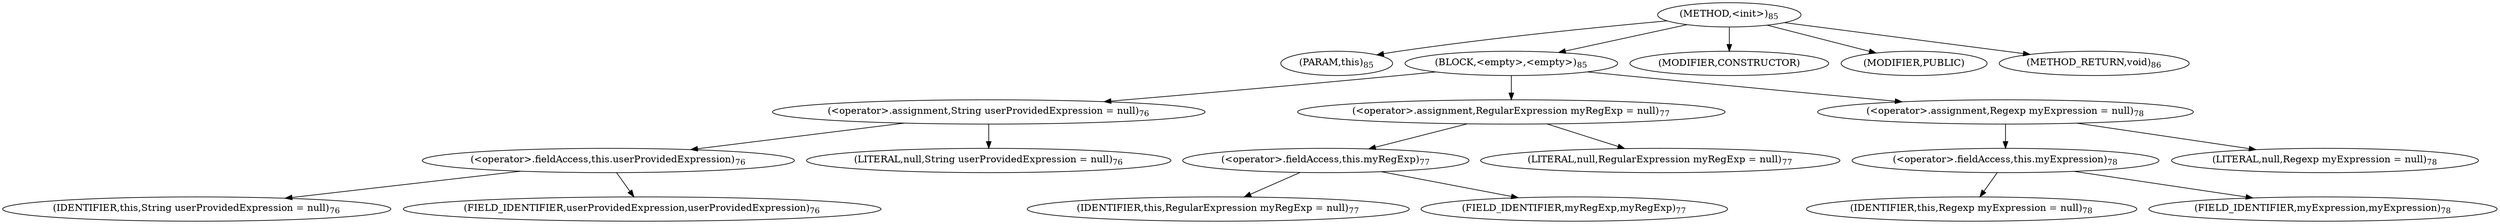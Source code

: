 digraph "&lt;init&gt;" {  
"33" [label = <(METHOD,&lt;init&gt;)<SUB>85</SUB>> ]
"34" [label = <(PARAM,this)<SUB>85</SUB>> ]
"35" [label = <(BLOCK,&lt;empty&gt;,&lt;empty&gt;)<SUB>85</SUB>> ]
"36" [label = <(&lt;operator&gt;.assignment,String userProvidedExpression = null)<SUB>76</SUB>> ]
"37" [label = <(&lt;operator&gt;.fieldAccess,this.userProvidedExpression)<SUB>76</SUB>> ]
"38" [label = <(IDENTIFIER,this,String userProvidedExpression = null)<SUB>76</SUB>> ]
"39" [label = <(FIELD_IDENTIFIER,userProvidedExpression,userProvidedExpression)<SUB>76</SUB>> ]
"40" [label = <(LITERAL,null,String userProvidedExpression = null)<SUB>76</SUB>> ]
"41" [label = <(&lt;operator&gt;.assignment,RegularExpression myRegExp = null)<SUB>77</SUB>> ]
"42" [label = <(&lt;operator&gt;.fieldAccess,this.myRegExp)<SUB>77</SUB>> ]
"43" [label = <(IDENTIFIER,this,RegularExpression myRegExp = null)<SUB>77</SUB>> ]
"44" [label = <(FIELD_IDENTIFIER,myRegExp,myRegExp)<SUB>77</SUB>> ]
"45" [label = <(LITERAL,null,RegularExpression myRegExp = null)<SUB>77</SUB>> ]
"46" [label = <(&lt;operator&gt;.assignment,Regexp myExpression = null)<SUB>78</SUB>> ]
"47" [label = <(&lt;operator&gt;.fieldAccess,this.myExpression)<SUB>78</SUB>> ]
"48" [label = <(IDENTIFIER,this,Regexp myExpression = null)<SUB>78</SUB>> ]
"49" [label = <(FIELD_IDENTIFIER,myExpression,myExpression)<SUB>78</SUB>> ]
"50" [label = <(LITERAL,null,Regexp myExpression = null)<SUB>78</SUB>> ]
"51" [label = <(MODIFIER,CONSTRUCTOR)> ]
"52" [label = <(MODIFIER,PUBLIC)> ]
"53" [label = <(METHOD_RETURN,void)<SUB>86</SUB>> ]
  "33" -> "34" 
  "33" -> "35" 
  "33" -> "51" 
  "33" -> "52" 
  "33" -> "53" 
  "35" -> "36" 
  "35" -> "41" 
  "35" -> "46" 
  "36" -> "37" 
  "36" -> "40" 
  "37" -> "38" 
  "37" -> "39" 
  "41" -> "42" 
  "41" -> "45" 
  "42" -> "43" 
  "42" -> "44" 
  "46" -> "47" 
  "46" -> "50" 
  "47" -> "48" 
  "47" -> "49" 
}
